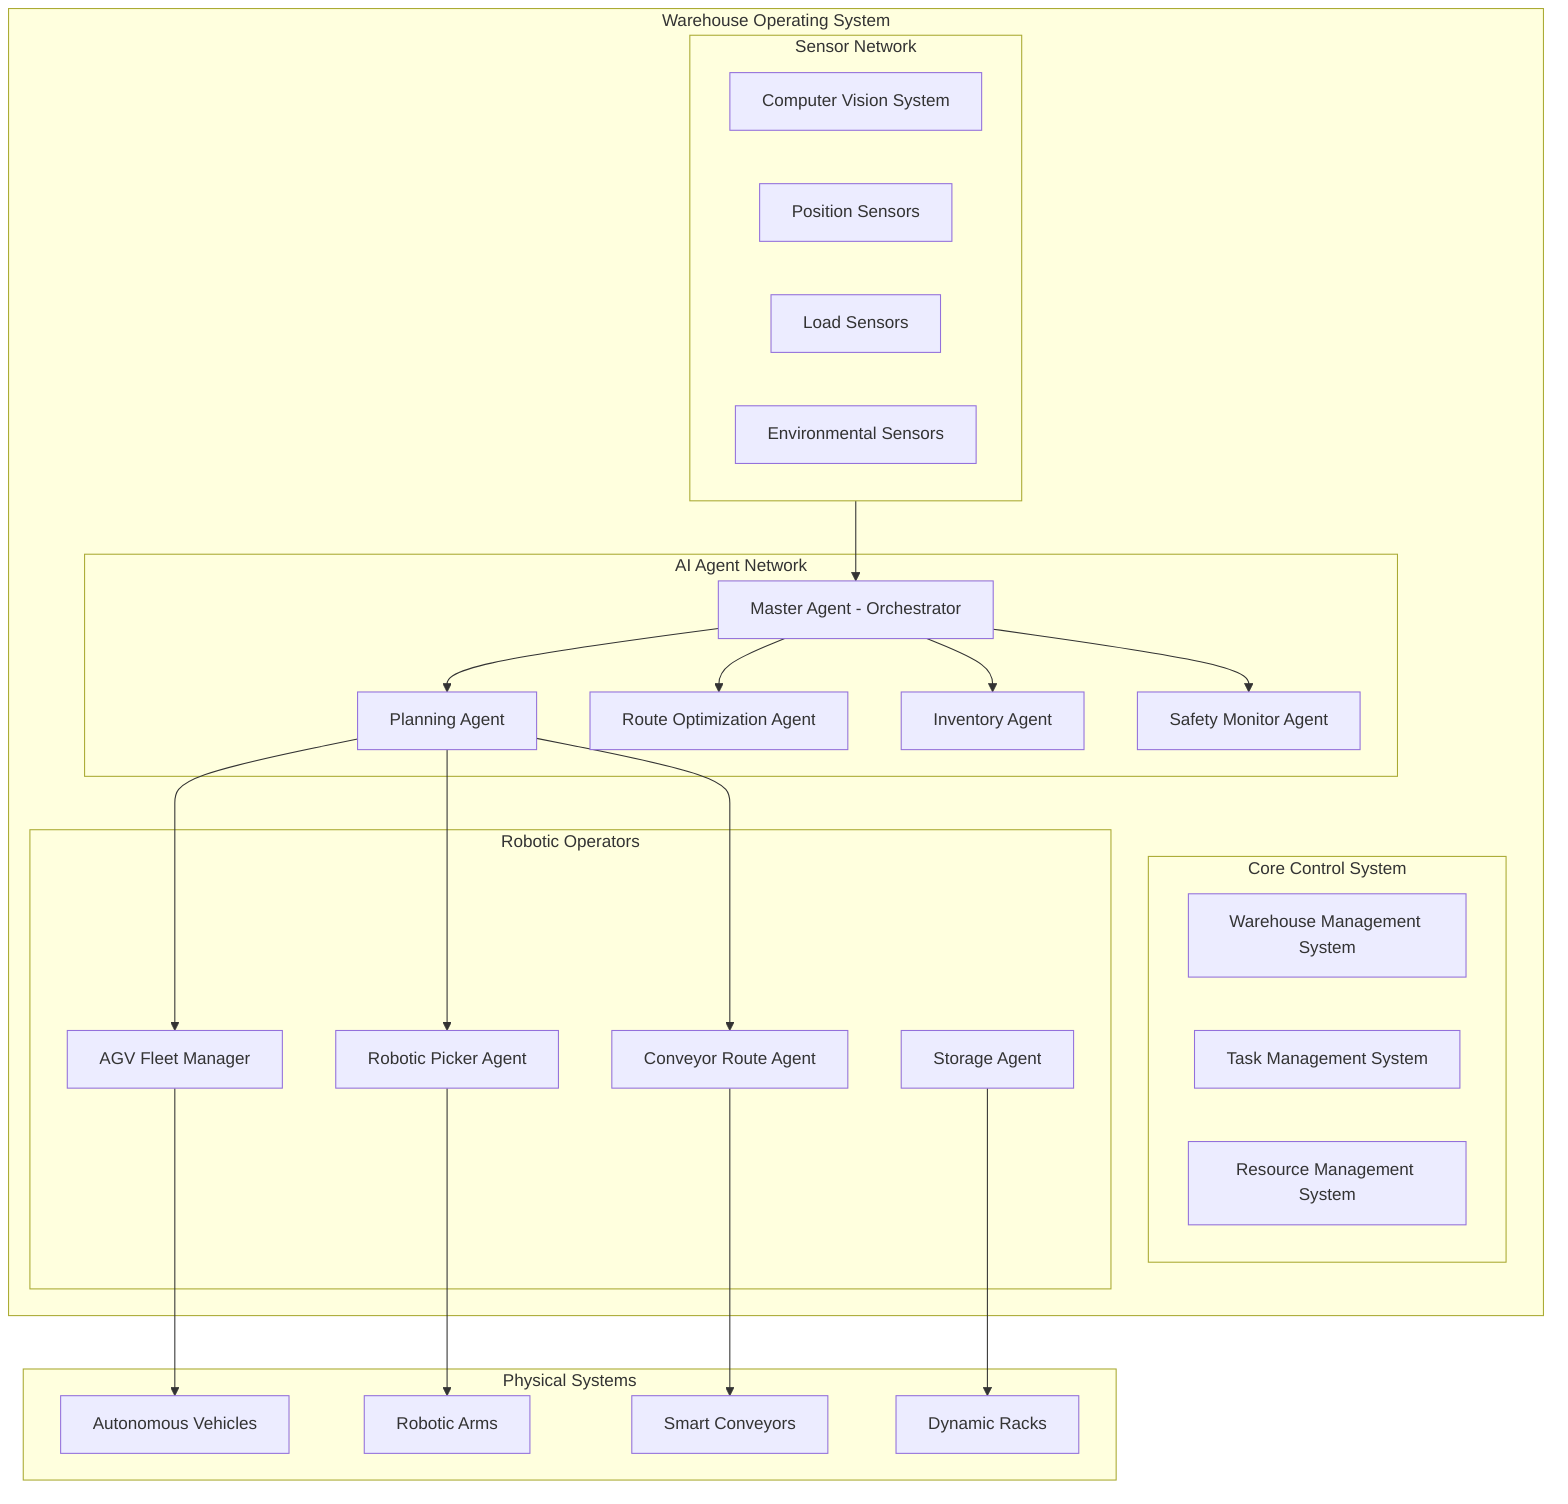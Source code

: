 graph TB
    subgraph WarehouseOS["Warehouse Operating System"]
        subgraph CoreSystem["Core Control System"]
            WMS["Warehouse Management System"]
            TMS["Task Management System"]
            RMS["Resource Management System"]
        end

        subgraph AIAgents["AI Agent Network"]
            direction TB
            MA["Master Agent - Orchestrator"]
            PA["Planning Agent"]
            RA["Route Optimization Agent"]
            IA["Inventory Agent"]
            SA["Safety Monitor Agent"]
        end

        subgraph Operators["Robotic Operators"]
            AGV["AGV Fleet Manager"]
            RPA["Robotic Picker Agent"]
            CRA["Conveyor Route Agent"]
            STA["Storage Agent"]
        end

        subgraph Sensors["Sensor Network"]
            CV["Computer Vision System"]
            PS["Position Sensors"]
            LS["Load Sensors"]
            ES["Environmental Sensors"]
        end
    end

    subgraph Hardware["Physical Systems"]
        AGVS["Autonomous Vehicles"]
        RBT["Robotic Arms"]
        CNV["Smart Conveyors"]
        RAK["Dynamic Racks"]
    end

    MA --> PA
    MA --> RA
    MA --> IA
    MA --> SA
    
    PA --> AGV
    PA --> RPA
    PA --> CRA
    
    AGV --> AGVS
    RPA --> RBT
    CRA --> CNV
    STA --> RAK
    
    Sensors --> MA